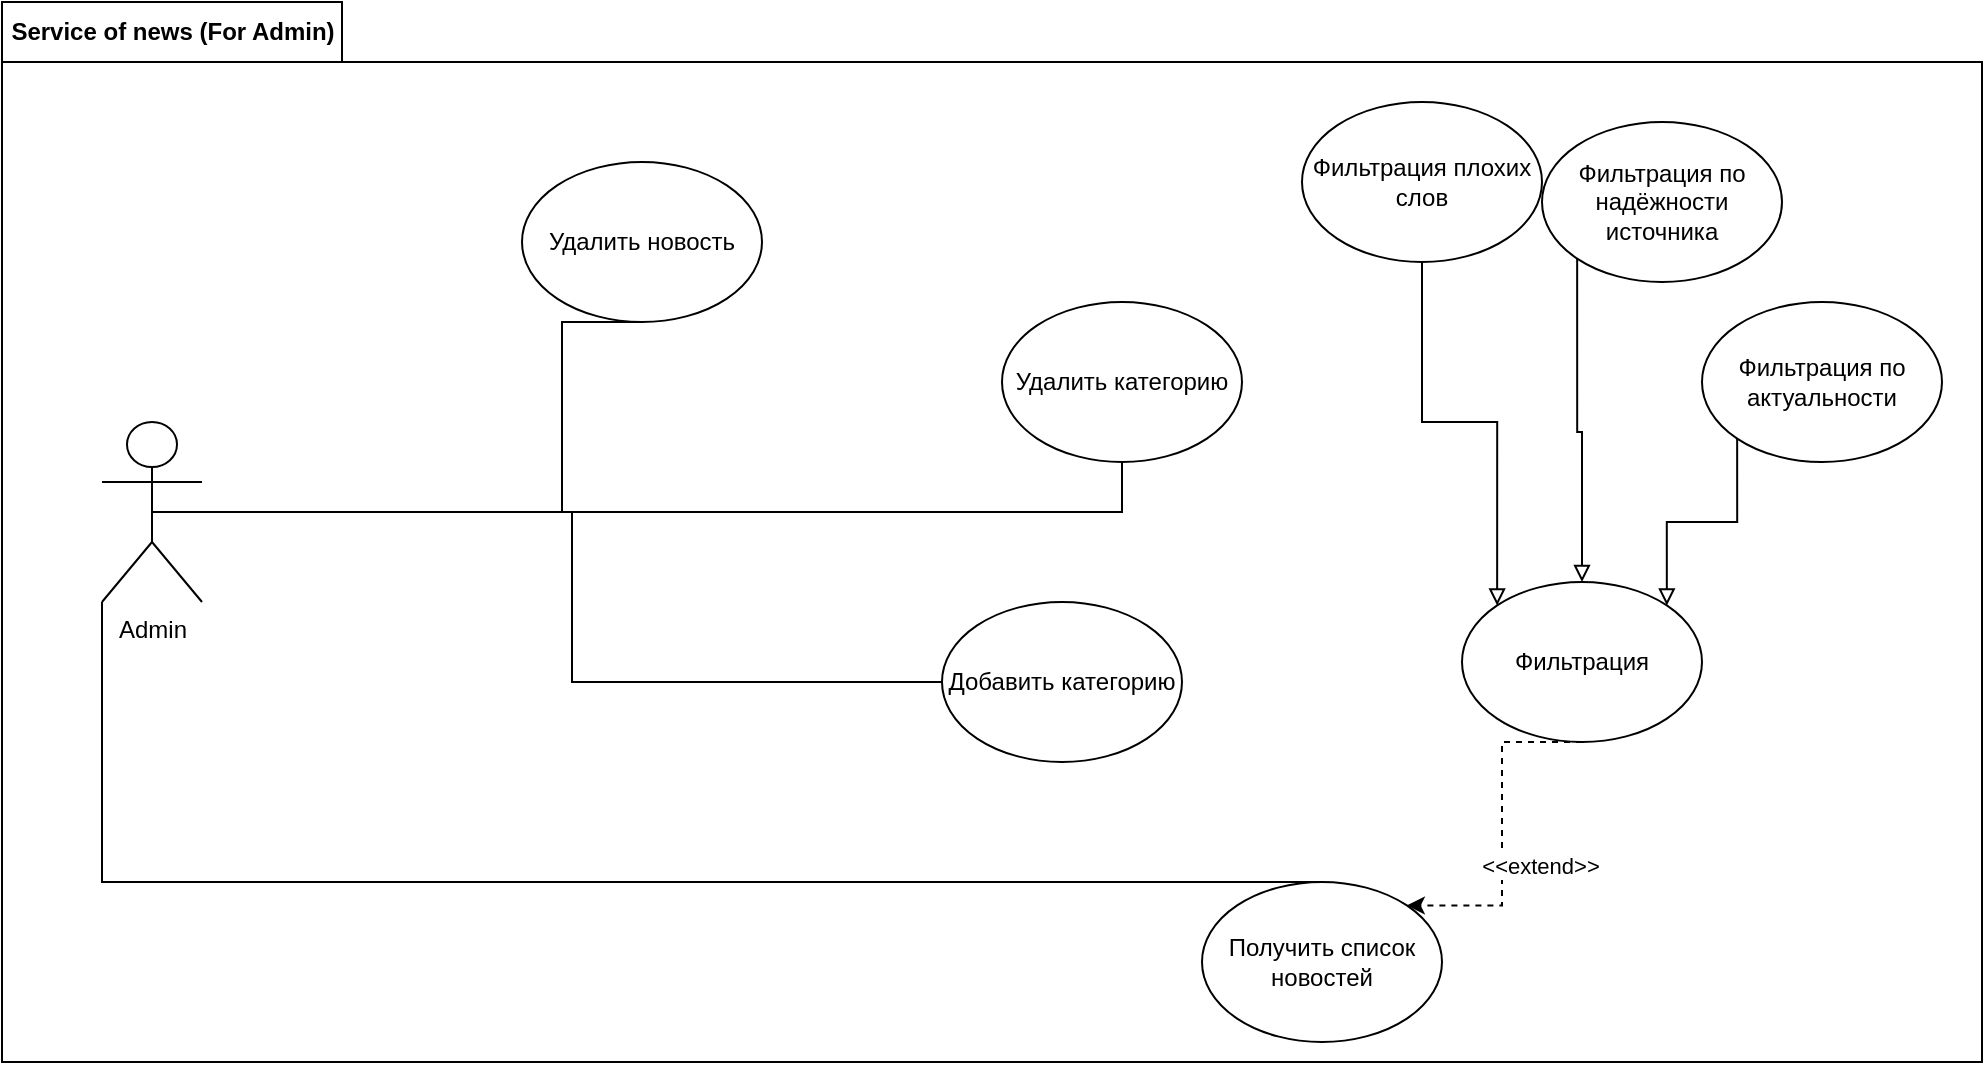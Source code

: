 <mxfile version="15.7.3" type="device" pages="3"><diagram id="AYUznRYg1HwtQuN_vjFu" name="Page-1"><mxGraphModel dx="1673" dy="2103" grid="1" gridSize="10" guides="1" tooltips="1" connect="1" arrows="1" fold="1" page="1" pageScale="1" pageWidth="827" pageHeight="1169" math="0" shadow="0"><root><mxCell id="0"/><mxCell id="1" parent="0"/><mxCell id="Qyx-wS_4i8TrtAGQIQm3-6" value="Service of news (For Admin)" style="shape=folder;fontStyle=1;tabWidth=170;tabHeight=30;tabPosition=left;html=1;boundedLbl=1;labelInHeader=1;container=1;collapsible=0;recursiveResize=0;" vertex="1" parent="1"><mxGeometry x="10" y="-1000" width="990" height="530" as="geometry"/></mxCell><mxCell id="Qyx-wS_4i8TrtAGQIQm3-22" style="edgeStyle=orthogonalEdgeStyle;rounded=0;orthogonalLoop=1;jettySize=auto;html=1;exitX=0;exitY=1;exitDx=0;exitDy=0;exitPerimeter=0;endArrow=none;endFill=0;" edge="1" parent="Qyx-wS_4i8TrtAGQIQm3-6" source="Qyx-wS_4i8TrtAGQIQm3-1" target="Qyx-wS_4i8TrtAGQIQm3-14"><mxGeometry relative="1" as="geometry"><Array as="points"><mxPoint x="50" y="440"/></Array></mxGeometry></mxCell><mxCell id="Qyx-wS_4i8TrtAGQIQm3-24" style="edgeStyle=orthogonalEdgeStyle;rounded=0;orthogonalLoop=1;jettySize=auto;html=1;exitX=0.5;exitY=0.5;exitDx=0;exitDy=0;exitPerimeter=0;endArrow=none;endFill=0;" edge="1" parent="Qyx-wS_4i8TrtAGQIQm3-6" source="Qyx-wS_4i8TrtAGQIQm3-1" target="Qyx-wS_4i8TrtAGQIQm3-17"><mxGeometry relative="1" as="geometry"/></mxCell><mxCell id="Qyx-wS_4i8TrtAGQIQm3-25" style="edgeStyle=orthogonalEdgeStyle;rounded=0;orthogonalLoop=1;jettySize=auto;html=1;exitX=0.5;exitY=0.5;exitDx=0;exitDy=0;exitPerimeter=0;endArrow=none;endFill=0;" edge="1" parent="Qyx-wS_4i8TrtAGQIQm3-6" source="Qyx-wS_4i8TrtAGQIQm3-1" target="Qyx-wS_4i8TrtAGQIQm3-16"><mxGeometry relative="1" as="geometry"><Array as="points"><mxPoint x="560" y="255"/></Array></mxGeometry></mxCell><mxCell id="Qyx-wS_4i8TrtAGQIQm3-1" value="Admin" style="shape=umlActor;verticalLabelPosition=bottom;verticalAlign=top;html=1;" vertex="1" parent="Qyx-wS_4i8TrtAGQIQm3-6"><mxGeometry x="50" y="210" width="50" height="90" as="geometry"/></mxCell><mxCell id="Qyx-wS_4i8TrtAGQIQm3-14" value="Получить список новостей" style="ellipse;whiteSpace=wrap;html=1;" vertex="1" parent="Qyx-wS_4i8TrtAGQIQm3-6"><mxGeometry x="600" y="440" width="120" height="80" as="geometry"/></mxCell><mxCell id="ok-A6Uxwyz88RS_LKjiX-1" style="edgeStyle=orthogonalEdgeStyle;rounded=0;orthogonalLoop=1;jettySize=auto;html=1;exitX=0.5;exitY=1;exitDx=0;exitDy=0;endArrow=none;endFill=0;entryX=0.5;entryY=0.5;entryDx=0;entryDy=0;entryPerimeter=0;" edge="1" parent="Qyx-wS_4i8TrtAGQIQm3-6" source="Qyx-wS_4i8TrtAGQIQm3-15" target="Qyx-wS_4i8TrtAGQIQm3-1"><mxGeometry relative="1" as="geometry"><mxPoint x="110" y="250" as="targetPoint"/><Array as="points"><mxPoint x="280" y="160"/><mxPoint x="280" y="255"/></Array></mxGeometry></mxCell><mxCell id="Qyx-wS_4i8TrtAGQIQm3-15" value="Удалить новость" style="ellipse;whiteSpace=wrap;html=1;" vertex="1" parent="Qyx-wS_4i8TrtAGQIQm3-6"><mxGeometry x="260" y="80" width="120" height="80" as="geometry"/></mxCell><mxCell id="Qyx-wS_4i8TrtAGQIQm3-16" value="Удалить категорию" style="ellipse;whiteSpace=wrap;html=1;" vertex="1" parent="Qyx-wS_4i8TrtAGQIQm3-6"><mxGeometry x="500" y="150" width="120" height="80" as="geometry"/></mxCell><mxCell id="Qyx-wS_4i8TrtAGQIQm3-17" value="Добавить категорию" style="ellipse;whiteSpace=wrap;html=1;" vertex="1" parent="Qyx-wS_4i8TrtAGQIQm3-6"><mxGeometry x="470" y="300" width="120" height="80" as="geometry"/></mxCell><mxCell id="Qyx-wS_4i8TrtAGQIQm3-59" style="edgeStyle=orthogonalEdgeStyle;rounded=0;orthogonalLoop=1;jettySize=auto;html=1;exitX=0;exitY=1;exitDx=0;exitDy=0;entryX=1;entryY=0;entryDx=0;entryDy=0;endArrow=block;endFill=0;" edge="1" parent="Qyx-wS_4i8TrtAGQIQm3-6" source="Qyx-wS_4i8TrtAGQIQm3-51" target="Qyx-wS_4i8TrtAGQIQm3-54"><mxGeometry relative="1" as="geometry"/></mxCell><mxCell id="Qyx-wS_4i8TrtAGQIQm3-51" value="Фильтрация по актуальности" style="ellipse;whiteSpace=wrap;html=1;" vertex="1" parent="Qyx-wS_4i8TrtAGQIQm3-6"><mxGeometry x="850" y="150" width="120" height="80" as="geometry"/></mxCell><mxCell id="ok-A6Uxwyz88RS_LKjiX-3" style="edgeStyle=orthogonalEdgeStyle;rounded=0;orthogonalLoop=1;jettySize=auto;html=1;exitX=0.5;exitY=1;exitDx=0;exitDy=0;entryX=0;entryY=0;entryDx=0;entryDy=0;endArrow=block;endFill=0;" edge="1" parent="Qyx-wS_4i8TrtAGQIQm3-6" source="Qyx-wS_4i8TrtAGQIQm3-52" target="Qyx-wS_4i8TrtAGQIQm3-54"><mxGeometry relative="1" as="geometry"/></mxCell><mxCell id="Qyx-wS_4i8TrtAGQIQm3-52" value="Фильтрация плохих слов" style="ellipse;whiteSpace=wrap;html=1;" vertex="1" parent="Qyx-wS_4i8TrtAGQIQm3-6"><mxGeometry x="650" y="50" width="120" height="80" as="geometry"/></mxCell><mxCell id="Qyx-wS_4i8TrtAGQIQm3-58" style="edgeStyle=orthogonalEdgeStyle;rounded=0;orthogonalLoop=1;jettySize=auto;html=1;exitX=0;exitY=1;exitDx=0;exitDy=0;entryX=0.5;entryY=0;entryDx=0;entryDy=0;endArrow=block;endFill=0;" edge="1" parent="Qyx-wS_4i8TrtAGQIQm3-6" source="Qyx-wS_4i8TrtAGQIQm3-53" target="Qyx-wS_4i8TrtAGQIQm3-54"><mxGeometry relative="1" as="geometry"/></mxCell><mxCell id="Qyx-wS_4i8TrtAGQIQm3-53" value="Фильтрация по надёжности источника" style="ellipse;whiteSpace=wrap;html=1;" vertex="1" parent="Qyx-wS_4i8TrtAGQIQm3-6"><mxGeometry x="770" y="60" width="120" height="80" as="geometry"/></mxCell><mxCell id="Qyx-wS_4i8TrtAGQIQm3-60" style="edgeStyle=orthogonalEdgeStyle;rounded=0;orthogonalLoop=1;jettySize=auto;html=1;exitX=0.5;exitY=1;exitDx=0;exitDy=0;entryX=1;entryY=0;entryDx=0;entryDy=0;endArrow=classic;endFill=1;dashed=1;" edge="1" parent="Qyx-wS_4i8TrtAGQIQm3-6" source="Qyx-wS_4i8TrtAGQIQm3-54" target="Qyx-wS_4i8TrtAGQIQm3-14"><mxGeometry relative="1" as="geometry"><Array as="points"><mxPoint x="750" y="370"/><mxPoint x="750" y="452"/></Array></mxGeometry></mxCell><mxCell id="Qyx-wS_4i8TrtAGQIQm3-61" value="&amp;lt;&amp;lt;extend&amp;gt;&amp;gt;" style="edgeLabel;html=1;align=center;verticalAlign=middle;resizable=0;points=[];" vertex="1" connectable="0" parent="Qyx-wS_4i8TrtAGQIQm3-60"><mxGeometry x="0.322" relative="1" as="geometry"><mxPoint x="19" y="-10" as="offset"/></mxGeometry></mxCell><mxCell id="Qyx-wS_4i8TrtAGQIQm3-54" value="Фильтрация" style="ellipse;whiteSpace=wrap;html=1;" vertex="1" parent="Qyx-wS_4i8TrtAGQIQm3-6"><mxGeometry x="730" y="290" width="120" height="80" as="geometry"/></mxCell></root></mxGraphModel></diagram><diagram name="Page-2" id="RKw6E8DyEKGGWMldjvFo"><mxGraphModel dx="1422" dy="1963" grid="1" gridSize="10" guides="1" tooltips="1" connect="1" arrows="1" fold="1" page="1" pageScale="1" pageWidth="827" pageHeight="1169" math="0" shadow="0"><root><mxCell id="Dy4b8cwXd7rYsXGMOdG1-0"/><mxCell id="Dy4b8cwXd7rYsXGMOdG1-1" parent="Dy4b8cwXd7rYsXGMOdG1-0"/><mxCell id="Dy4b8cwXd7rYsXGMOdG1-2" value="Service of news (For Author)" style="shape=folder;fontStyle=1;tabWidth=269;tabHeight=30;tabPosition=left;html=1;boundedLbl=1;labelInHeader=1;container=1;collapsible=0;recursiveResize=0;" vertex="1" parent="Dy4b8cwXd7rYsXGMOdG1-1"><mxGeometry x="11" y="-980" width="1089" height="530" as="geometry"/></mxCell><mxCell id="Dy4b8cwXd7rYsXGMOdG1-3" style="edgeStyle=orthogonalEdgeStyle;rounded=0;orthogonalLoop=1;jettySize=auto;html=1;endArrow=none;endFill=0;" edge="1" parent="Dy4b8cwXd7rYsXGMOdG1-2" target="Dy4b8cwXd7rYsXGMOdG1-16"><mxGeometry relative="1" as="geometry"><mxPoint x="89" y="100" as="sourcePoint"/></mxGeometry></mxCell><mxCell id="Dy4b8cwXd7rYsXGMOdG1-11" style="edgeStyle=orthogonalEdgeStyle;rounded=0;orthogonalLoop=1;jettySize=auto;html=1;exitX=1;exitY=0.333;exitDx=0;exitDy=0;exitPerimeter=0;endArrow=none;endFill=0;" edge="1" parent="Dy4b8cwXd7rYsXGMOdG1-2" source="Dy4b8cwXd7rYsXGMOdG1-14" target="Dy4b8cwXd7rYsXGMOdG1-17"><mxGeometry relative="1" as="geometry"><Array as="points"><mxPoint x="169" y="100"/><mxPoint x="169" y="70"/></Array></mxGeometry></mxCell><mxCell id="Dy4b8cwXd7rYsXGMOdG1-12" style="edgeStyle=orthogonalEdgeStyle;rounded=0;orthogonalLoop=1;jettySize=auto;html=1;exitX=1;exitY=1;exitDx=0;exitDy=0;exitPerimeter=0;entryX=0;entryY=0.5;entryDx=0;entryDy=0;endArrow=none;endFill=0;" edge="1" parent="Dy4b8cwXd7rYsXGMOdG1-2" source="Dy4b8cwXd7rYsXGMOdG1-14" target="Dy4b8cwXd7rYsXGMOdG1-15"><mxGeometry relative="1" as="geometry"><Array as="points"><mxPoint x="79" y="440"/><mxPoint x="319" y="440"/><mxPoint x="319" y="460"/></Array></mxGeometry></mxCell><mxCell id="Dy4b8cwXd7rYsXGMOdG1-14" value="Author" style="shape=umlActor;verticalLabelPosition=bottom;verticalAlign=top;html=1;" vertex="1" parent="Dy4b8cwXd7rYsXGMOdG1-2"><mxGeometry x="29" y="70" width="50" height="90" as="geometry"/></mxCell><mxCell id="Dy4b8cwXd7rYsXGMOdG1-15" value="Получить список новостей" style="ellipse;whiteSpace=wrap;html=1;" vertex="1" parent="Dy4b8cwXd7rYsXGMOdG1-2"><mxGeometry x="429" y="420" width="120" height="80" as="geometry"/></mxCell><mxCell id="Dy4b8cwXd7rYsXGMOdG1-16" value="Удалить новость" style="ellipse;whiteSpace=wrap;html=1;" vertex="1" parent="Dy4b8cwXd7rYsXGMOdG1-2"><mxGeometry x="219" y="150" width="120" height="80" as="geometry"/></mxCell><mxCell id="Dy4b8cwXd7rYsXGMOdG1-17" value="Удалить категорию" style="ellipse;whiteSpace=wrap;html=1;" vertex="1" parent="Dy4b8cwXd7rYsXGMOdG1-2"><mxGeometry x="269" y="30" width="120" height="80" as="geometry"/></mxCell><mxCell id="Dy4b8cwXd7rYsXGMOdG1-19" value="Добавить новость" style="ellipse;whiteSpace=wrap;html=1;" vertex="1" parent="Dy4b8cwXd7rYsXGMOdG1-2"><mxGeometry x="219" y="260" width="120" height="80" as="geometry"/></mxCell><mxCell id="Dy4b8cwXd7rYsXGMOdG1-22" style="edgeStyle=orthogonalEdgeStyle;rounded=0;orthogonalLoop=1;jettySize=auto;html=1;exitX=0;exitY=1;exitDx=0;exitDy=0;entryX=1;entryY=0;entryDx=0;entryDy=0;endArrow=block;endFill=0;" edge="1" parent="Dy4b8cwXd7rYsXGMOdG1-2" source="Dy4b8cwXd7rYsXGMOdG1-23" target="Dy4b8cwXd7rYsXGMOdG1-32"><mxGeometry relative="1" as="geometry"/></mxCell><mxCell id="Dy4b8cwXd7rYsXGMOdG1-23" value="Фильтрация по актуальности" style="ellipse;whiteSpace=wrap;html=1;" vertex="1" parent="Dy4b8cwXd7rYsXGMOdG1-2"><mxGeometry x="809" y="100" width="120" height="80" as="geometry"/></mxCell><mxCell id="Dy4b8cwXd7rYsXGMOdG1-24" value="Фильтрация плохих слов" style="ellipse;whiteSpace=wrap;html=1;" vertex="1" parent="Dy4b8cwXd7rYsXGMOdG1-2"><mxGeometry x="919" y="250" width="120" height="80" as="geometry"/></mxCell><mxCell id="Dy4b8cwXd7rYsXGMOdG1-25" style="edgeStyle=orthogonalEdgeStyle;rounded=0;orthogonalLoop=1;jettySize=auto;html=1;exitX=0;exitY=1;exitDx=0;exitDy=0;entryX=0.5;entryY=0;entryDx=0;entryDy=0;endArrow=block;endFill=0;" edge="1" parent="Dy4b8cwXd7rYsXGMOdG1-2" source="Dy4b8cwXd7rYsXGMOdG1-26" target="Dy4b8cwXd7rYsXGMOdG1-32"><mxGeometry relative="1" as="geometry"/></mxCell><mxCell id="Dy4b8cwXd7rYsXGMOdG1-26" value="Фильтрация по надёжности источника" style="ellipse;whiteSpace=wrap;html=1;" vertex="1" parent="Dy4b8cwXd7rYsXGMOdG1-2"><mxGeometry x="659" y="150" width="120" height="80" as="geometry"/></mxCell><mxCell id="Dy4b8cwXd7rYsXGMOdG1-27" style="edgeStyle=orthogonalEdgeStyle;rounded=0;orthogonalLoop=1;jettySize=auto;html=1;exitX=0.431;exitY=1.036;exitDx=0;exitDy=0;entryX=0.975;entryY=0.663;entryDx=0;entryDy=0;endArrow=block;endFill=0;exitPerimeter=0;entryPerimeter=0;" edge="1" parent="Dy4b8cwXd7rYsXGMOdG1-2" source="Dy4b8cwXd7rYsXGMOdG1-24" target="Dy4b8cwXd7rYsXGMOdG1-32"><mxGeometry relative="1" as="geometry"><Array as="points"><mxPoint x="971" y="330"/><mxPoint x="919" y="330"/><mxPoint x="919" y="352"/></Array></mxGeometry></mxCell><mxCell id="Dy4b8cwXd7rYsXGMOdG1-28" style="edgeStyle=orthogonalEdgeStyle;rounded=0;orthogonalLoop=1;jettySize=auto;html=1;exitX=0.5;exitY=1;exitDx=0;exitDy=0;entryX=1;entryY=0;entryDx=0;entryDy=0;endArrow=classic;endFill=1;dashed=1;" edge="1" parent="Dy4b8cwXd7rYsXGMOdG1-2" source="Dy4b8cwXd7rYsXGMOdG1-32" target="Dy4b8cwXd7rYsXGMOdG1-15"><mxGeometry relative="1" as="geometry"/></mxCell><mxCell id="Dy4b8cwXd7rYsXGMOdG1-29" value="&amp;lt;&amp;lt;extend&amp;gt;&amp;gt;" style="edgeLabel;html=1;align=center;verticalAlign=middle;resizable=0;points=[];" vertex="1" connectable="0" parent="Dy4b8cwXd7rYsXGMOdG1-28"><mxGeometry x="0.322" relative="1" as="geometry"><mxPoint x="19" y="-10" as="offset"/></mxGeometry></mxCell><mxCell id="Dy4b8cwXd7rYsXGMOdG1-32" value="Фильтрация" style="ellipse;whiteSpace=wrap;html=1;" vertex="1" parent="Dy4b8cwXd7rYsXGMOdG1-2"><mxGeometry x="749" y="300" width="120" height="80" as="geometry"/></mxCell><mxCell id="uFOk_QKMTiVs_lpdZiEX-0" style="edgeStyle=orthogonalEdgeStyle;rounded=0;orthogonalLoop=1;jettySize=auto;html=1;exitX=0.5;exitY=0;exitDx=0;exitDy=0;endArrow=none;endFill=0;" edge="1" parent="Dy4b8cwXd7rYsXGMOdG1-1" source="Dy4b8cwXd7rYsXGMOdG1-19"><mxGeometry relative="1" as="geometry"><mxPoint x="180" y="-880" as="targetPoint"/><Array as="points"><mxPoint x="180" y="-720"/></Array></mxGeometry></mxCell></root></mxGraphModel></diagram><diagram name="Page-3" id="rkEzqMIJO-cy2S2v_Kh7"><mxGraphModel dx="1422" dy="1963" grid="1" gridSize="10" guides="1" tooltips="1" connect="1" arrows="1" fold="1" page="1" pageScale="1" pageWidth="827" pageHeight="1169" math="0" shadow="0"><root><mxCell id="zdaAdM4FpaVUpMz9D5Kp-0"/><mxCell id="zdaAdM4FpaVUpMz9D5Kp-1" parent="zdaAdM4FpaVUpMz9D5Kp-0"/><mxCell id="zdaAdM4FpaVUpMz9D5Kp-2" value="Service of news (For Reader)" style="shape=folder;fontStyle=1;tabWidth=230;tabHeight=30;tabPosition=left;html=1;boundedLbl=1;labelInHeader=1;container=1;collapsible=0;recursiveResize=0;" vertex="1" parent="zdaAdM4FpaVUpMz9D5Kp-1"><mxGeometry x="10" y="-1000" width="930" height="450" as="geometry"/></mxCell><mxCell id="zdaAdM4FpaVUpMz9D5Kp-8" style="edgeStyle=orthogonalEdgeStyle;rounded=0;orthogonalLoop=1;jettySize=auto;html=1;exitX=0.5;exitY=0.5;exitDx=0;exitDy=0;exitPerimeter=0;endArrow=none;endFill=0;" edge="1" parent="zdaAdM4FpaVUpMz9D5Kp-2" source="zdaAdM4FpaVUpMz9D5Kp-9" target="zdaAdM4FpaVUpMz9D5Kp-15"><mxGeometry relative="1" as="geometry"/></mxCell><mxCell id="zdaAdM4FpaVUpMz9D5Kp-9" value="Reader" style="shape=umlActor;verticalLabelPosition=bottom;verticalAlign=top;html=1;" vertex="1" parent="zdaAdM4FpaVUpMz9D5Kp-2"><mxGeometry x="40" y="200" width="50" height="90" as="geometry"/></mxCell><mxCell id="zdaAdM4FpaVUpMz9D5Kp-15" value="Получить список новостей" style="ellipse;whiteSpace=wrap;html=1;" vertex="1" parent="zdaAdM4FpaVUpMz9D5Kp-2"><mxGeometry x="230" y="205" width="120" height="80" as="geometry"/></mxCell><mxCell id="zdaAdM4FpaVUpMz9D5Kp-20" style="edgeStyle=orthogonalEdgeStyle;rounded=0;orthogonalLoop=1;jettySize=auto;html=1;exitX=0.5;exitY=0.5;exitDx=0;exitDy=0;entryX=1.004;entryY=0.411;entryDx=0;entryDy=0;entryPerimeter=0;endArrow=none;endFill=0;exitPerimeter=0;" edge="1" parent="zdaAdM4FpaVUpMz9D5Kp-2" source="zdaAdM4FpaVUpMz9D5Kp-9" target="zdaAdM4FpaVUpMz9D5Kp-21"><mxGeometry relative="1" as="geometry"><Array as="points"><mxPoint x="150" y="245"/><mxPoint x="150" y="363"/></Array></mxGeometry></mxCell><mxCell id="zdaAdM4FpaVUpMz9D5Kp-21" value="Получить новость" style="ellipse;whiteSpace=wrap;html=1;" vertex="1" parent="zdaAdM4FpaVUpMz9D5Kp-2"><mxGeometry x="240" y="330" width="120" height="80" as="geometry"/></mxCell><mxCell id="zdaAdM4FpaVUpMz9D5Kp-22" style="edgeStyle=orthogonalEdgeStyle;rounded=0;orthogonalLoop=1;jettySize=auto;html=1;exitX=0;exitY=1;exitDx=0;exitDy=0;entryX=1;entryY=0;entryDx=0;entryDy=0;endArrow=block;endFill=0;" edge="1" parent="zdaAdM4FpaVUpMz9D5Kp-2" source="zdaAdM4FpaVUpMz9D5Kp-23" target="zdaAdM4FpaVUpMz9D5Kp-32"><mxGeometry relative="1" as="geometry"/></mxCell><mxCell id="zdaAdM4FpaVUpMz9D5Kp-23" value="Фильтрация по актуальности" style="ellipse;whiteSpace=wrap;html=1;" vertex="1" parent="zdaAdM4FpaVUpMz9D5Kp-2"><mxGeometry x="770" y="265" width="120" height="80" as="geometry"/></mxCell><mxCell id="zdaAdM4FpaVUpMz9D5Kp-24" value="Фильтрация плохих слов" style="ellipse;whiteSpace=wrap;html=1;" vertex="1" parent="zdaAdM4FpaVUpMz9D5Kp-2"><mxGeometry x="490" y="60" width="120" height="80" as="geometry"/></mxCell><mxCell id="zdaAdM4FpaVUpMz9D5Kp-25" style="edgeStyle=orthogonalEdgeStyle;rounded=0;orthogonalLoop=1;jettySize=auto;html=1;exitX=0;exitY=1;exitDx=0;exitDy=0;entryX=0.5;entryY=0;entryDx=0;entryDy=0;endArrow=block;endFill=0;" edge="1" parent="zdaAdM4FpaVUpMz9D5Kp-2" source="zdaAdM4FpaVUpMz9D5Kp-26" target="zdaAdM4FpaVUpMz9D5Kp-32"><mxGeometry relative="1" as="geometry"/></mxCell><mxCell id="zdaAdM4FpaVUpMz9D5Kp-26" value="Фильтрация по надёжности источника" style="ellipse;whiteSpace=wrap;html=1;" vertex="1" parent="zdaAdM4FpaVUpMz9D5Kp-2"><mxGeometry x="790" y="100" width="120" height="80" as="geometry"/></mxCell><mxCell id="zdaAdM4FpaVUpMz9D5Kp-27" style="edgeStyle=orthogonalEdgeStyle;rounded=0;orthogonalLoop=1;jettySize=auto;html=1;exitX=1;exitY=1;exitDx=0;exitDy=0;entryX=0.225;entryY=0.1;entryDx=0;entryDy=0;endArrow=block;endFill=0;entryPerimeter=0;" edge="1" parent="zdaAdM4FpaVUpMz9D5Kp-2" source="zdaAdM4FpaVUpMz9D5Kp-24" target="zdaAdM4FpaVUpMz9D5Kp-32"><mxGeometry relative="1" as="geometry"><Array as="points"><mxPoint x="627" y="128"/></Array></mxGeometry></mxCell><mxCell id="zdaAdM4FpaVUpMz9D5Kp-28" style="edgeStyle=orthogonalEdgeStyle;rounded=0;orthogonalLoop=1;jettySize=auto;html=1;exitX=0;exitY=0;exitDx=0;exitDy=0;entryX=1;entryY=0;entryDx=0;entryDy=0;endArrow=classic;endFill=1;dashed=1;" edge="1" parent="zdaAdM4FpaVUpMz9D5Kp-2" source="zdaAdM4FpaVUpMz9D5Kp-32" target="zdaAdM4FpaVUpMz9D5Kp-15"><mxGeometry relative="1" as="geometry"><Array as="points"><mxPoint x="600" y="262"/><mxPoint x="600" y="217"/></Array></mxGeometry></mxCell><mxCell id="zdaAdM4FpaVUpMz9D5Kp-29" value="&amp;lt;&amp;lt;extend&amp;gt;&amp;gt;" style="edgeLabel;html=1;align=center;verticalAlign=middle;resizable=0;points=[];" vertex="1" connectable="0" parent="zdaAdM4FpaVUpMz9D5Kp-28"><mxGeometry x="0.322" relative="1" as="geometry"><mxPoint x="19" y="-10" as="offset"/></mxGeometry></mxCell><mxCell id="zdaAdM4FpaVUpMz9D5Kp-30" style="edgeStyle=orthogonalEdgeStyle;rounded=0;orthogonalLoop=1;jettySize=auto;html=1;exitX=0.5;exitY=1;exitDx=0;exitDy=0;entryX=1;entryY=0.5;entryDx=0;entryDy=0;dashed=1;endArrow=classic;endFill=1;" edge="1" parent="zdaAdM4FpaVUpMz9D5Kp-2" source="zdaAdM4FpaVUpMz9D5Kp-32" target="zdaAdM4FpaVUpMz9D5Kp-21"><mxGeometry relative="1" as="geometry"><Array as="points"><mxPoint x="618" y="330"/><mxPoint x="618" y="370"/></Array></mxGeometry></mxCell><mxCell id="zdaAdM4FpaVUpMz9D5Kp-31" value="&amp;lt;&amp;lt;extend&amp;gt;&amp;gt;" style="edgeLabel;html=1;align=center;verticalAlign=middle;resizable=0;points=[];" vertex="1" connectable="0" parent="zdaAdM4FpaVUpMz9D5Kp-30"><mxGeometry x="0.397" y="-2" relative="1" as="geometry"><mxPoint x="18" y="-8" as="offset"/></mxGeometry></mxCell><mxCell id="zdaAdM4FpaVUpMz9D5Kp-32" value="Фильтрация" style="ellipse;whiteSpace=wrap;html=1;" vertex="1" parent="zdaAdM4FpaVUpMz9D5Kp-2"><mxGeometry x="600" y="250" width="120" height="80" as="geometry"/></mxCell></root></mxGraphModel></diagram></mxfile>